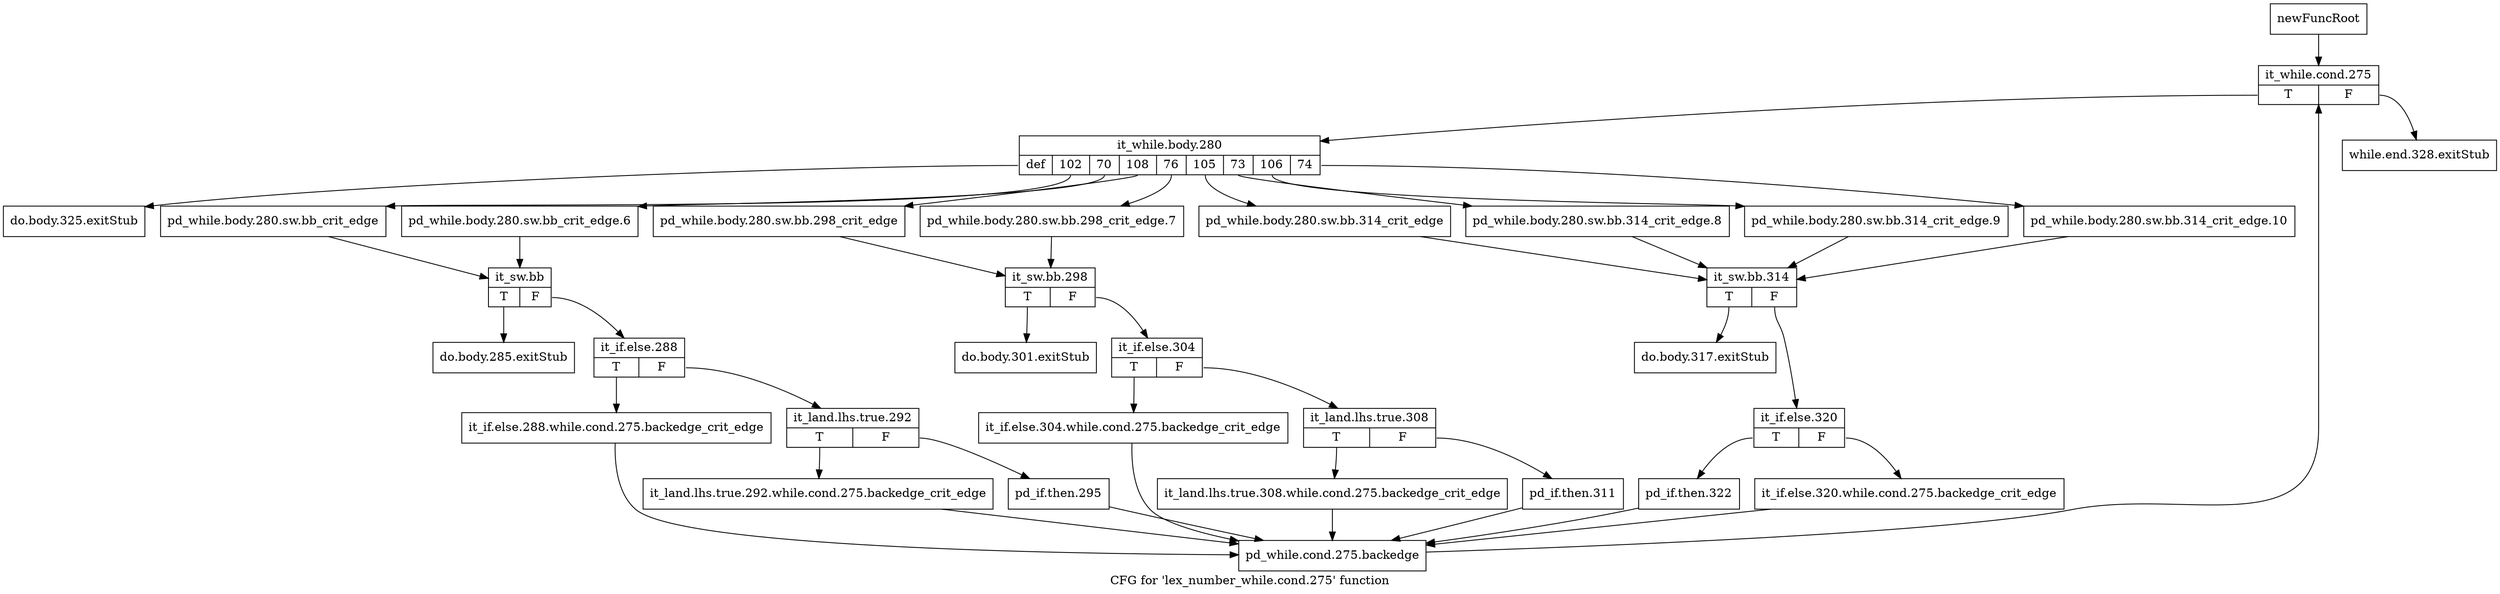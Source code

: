 digraph "CFG for 'lex_number_while.cond.275' function" {
	label="CFG for 'lex_number_while.cond.275' function";

	Node0x9f58930 [shape=record,label="{newFuncRoot}"];
	Node0x9f58930 -> Node0x9f58b10;
	Node0x9f58980 [shape=record,label="{while.end.328.exitStub}"];
	Node0x9f589d0 [shape=record,label="{do.body.325.exitStub}"];
	Node0x9f58a20 [shape=record,label="{do.body.317.exitStub}"];
	Node0x9f58a70 [shape=record,label="{do.body.301.exitStub}"];
	Node0x9f58ac0 [shape=record,label="{do.body.285.exitStub}"];
	Node0x9f58b10 [shape=record,label="{it_while.cond.275|{<s0>T|<s1>F}}"];
	Node0x9f58b10:s0 -> Node0x9f58b60;
	Node0x9f58b10:s1 -> Node0x9f58980;
	Node0x9f58b60 [shape=record,label="{it_while.body.280|{<s0>def|<s1>102|<s2>70|<s3>108|<s4>76|<s5>105|<s6>73|<s7>106|<s8>74}}"];
	Node0x9f58b60:s0 -> Node0x9f589d0;
	Node0x9f58b60:s1 -> Node0x9f59100;
	Node0x9f58b60:s2 -> Node0x9f590b0;
	Node0x9f58b60:s3 -> Node0x9f58e80;
	Node0x9f58b60:s4 -> Node0x9f58e30;
	Node0x9f58b60:s5 -> Node0x9f58ca0;
	Node0x9f58b60:s6 -> Node0x9f58c50;
	Node0x9f58b60:s7 -> Node0x9f58c00;
	Node0x9f58b60:s8 -> Node0x9f58bb0;
	Node0x9f58bb0 [shape=record,label="{pd_while.body.280.sw.bb.314_crit_edge.10}"];
	Node0x9f58bb0 -> Node0x9f58cf0;
	Node0x9f58c00 [shape=record,label="{pd_while.body.280.sw.bb.314_crit_edge.9}"];
	Node0x9f58c00 -> Node0x9f58cf0;
	Node0x9f58c50 [shape=record,label="{pd_while.body.280.sw.bb.314_crit_edge.8}"];
	Node0x9f58c50 -> Node0x9f58cf0;
	Node0x9f58ca0 [shape=record,label="{pd_while.body.280.sw.bb.314_crit_edge}"];
	Node0x9f58ca0 -> Node0x9f58cf0;
	Node0x9f58cf0 [shape=record,label="{it_sw.bb.314|{<s0>T|<s1>F}}"];
	Node0x9f58cf0:s0 -> Node0x9f58a20;
	Node0x9f58cf0:s1 -> Node0x9f58d40;
	Node0x9f58d40 [shape=record,label="{it_if.else.320|{<s0>T|<s1>F}}"];
	Node0x9f58d40:s0 -> Node0x9f58de0;
	Node0x9f58d40:s1 -> Node0x9f58d90;
	Node0x9f58d90 [shape=record,label="{it_if.else.320.while.cond.275.backedge_crit_edge}"];
	Node0x9f58d90 -> Node0x9f59330;
	Node0x9f58de0 [shape=record,label="{pd_if.then.322}"];
	Node0x9f58de0 -> Node0x9f59330;
	Node0x9f58e30 [shape=record,label="{pd_while.body.280.sw.bb.298_crit_edge.7}"];
	Node0x9f58e30 -> Node0x9f58ed0;
	Node0x9f58e80 [shape=record,label="{pd_while.body.280.sw.bb.298_crit_edge}"];
	Node0x9f58e80 -> Node0x9f58ed0;
	Node0x9f58ed0 [shape=record,label="{it_sw.bb.298|{<s0>T|<s1>F}}"];
	Node0x9f58ed0:s0 -> Node0x9f58a70;
	Node0x9f58ed0:s1 -> Node0x9f58f20;
	Node0x9f58f20 [shape=record,label="{it_if.else.304|{<s0>T|<s1>F}}"];
	Node0x9f58f20:s0 -> Node0x9f59060;
	Node0x9f58f20:s1 -> Node0x9f58f70;
	Node0x9f58f70 [shape=record,label="{it_land.lhs.true.308|{<s0>T|<s1>F}}"];
	Node0x9f58f70:s0 -> Node0x9f59010;
	Node0x9f58f70:s1 -> Node0x9f58fc0;
	Node0x9f58fc0 [shape=record,label="{pd_if.then.311}"];
	Node0x9f58fc0 -> Node0x9f59330;
	Node0x9f59010 [shape=record,label="{it_land.lhs.true.308.while.cond.275.backedge_crit_edge}"];
	Node0x9f59010 -> Node0x9f59330;
	Node0x9f59060 [shape=record,label="{it_if.else.304.while.cond.275.backedge_crit_edge}"];
	Node0x9f59060 -> Node0x9f59330;
	Node0x9f590b0 [shape=record,label="{pd_while.body.280.sw.bb_crit_edge.6}"];
	Node0x9f590b0 -> Node0x9f59150;
	Node0x9f59100 [shape=record,label="{pd_while.body.280.sw.bb_crit_edge}"];
	Node0x9f59100 -> Node0x9f59150;
	Node0x9f59150 [shape=record,label="{it_sw.bb|{<s0>T|<s1>F}}"];
	Node0x9f59150:s0 -> Node0x9f58ac0;
	Node0x9f59150:s1 -> Node0x9f591a0;
	Node0x9f591a0 [shape=record,label="{it_if.else.288|{<s0>T|<s1>F}}"];
	Node0x9f591a0:s0 -> Node0x9f592e0;
	Node0x9f591a0:s1 -> Node0x9f591f0;
	Node0x9f591f0 [shape=record,label="{it_land.lhs.true.292|{<s0>T|<s1>F}}"];
	Node0x9f591f0:s0 -> Node0x9f59290;
	Node0x9f591f0:s1 -> Node0x9f59240;
	Node0x9f59240 [shape=record,label="{pd_if.then.295}"];
	Node0x9f59240 -> Node0x9f59330;
	Node0x9f59290 [shape=record,label="{it_land.lhs.true.292.while.cond.275.backedge_crit_edge}"];
	Node0x9f59290 -> Node0x9f59330;
	Node0x9f592e0 [shape=record,label="{it_if.else.288.while.cond.275.backedge_crit_edge}"];
	Node0x9f592e0 -> Node0x9f59330;
	Node0x9f59330 [shape=record,label="{pd_while.cond.275.backedge}"];
	Node0x9f59330 -> Node0x9f58b10;
}
